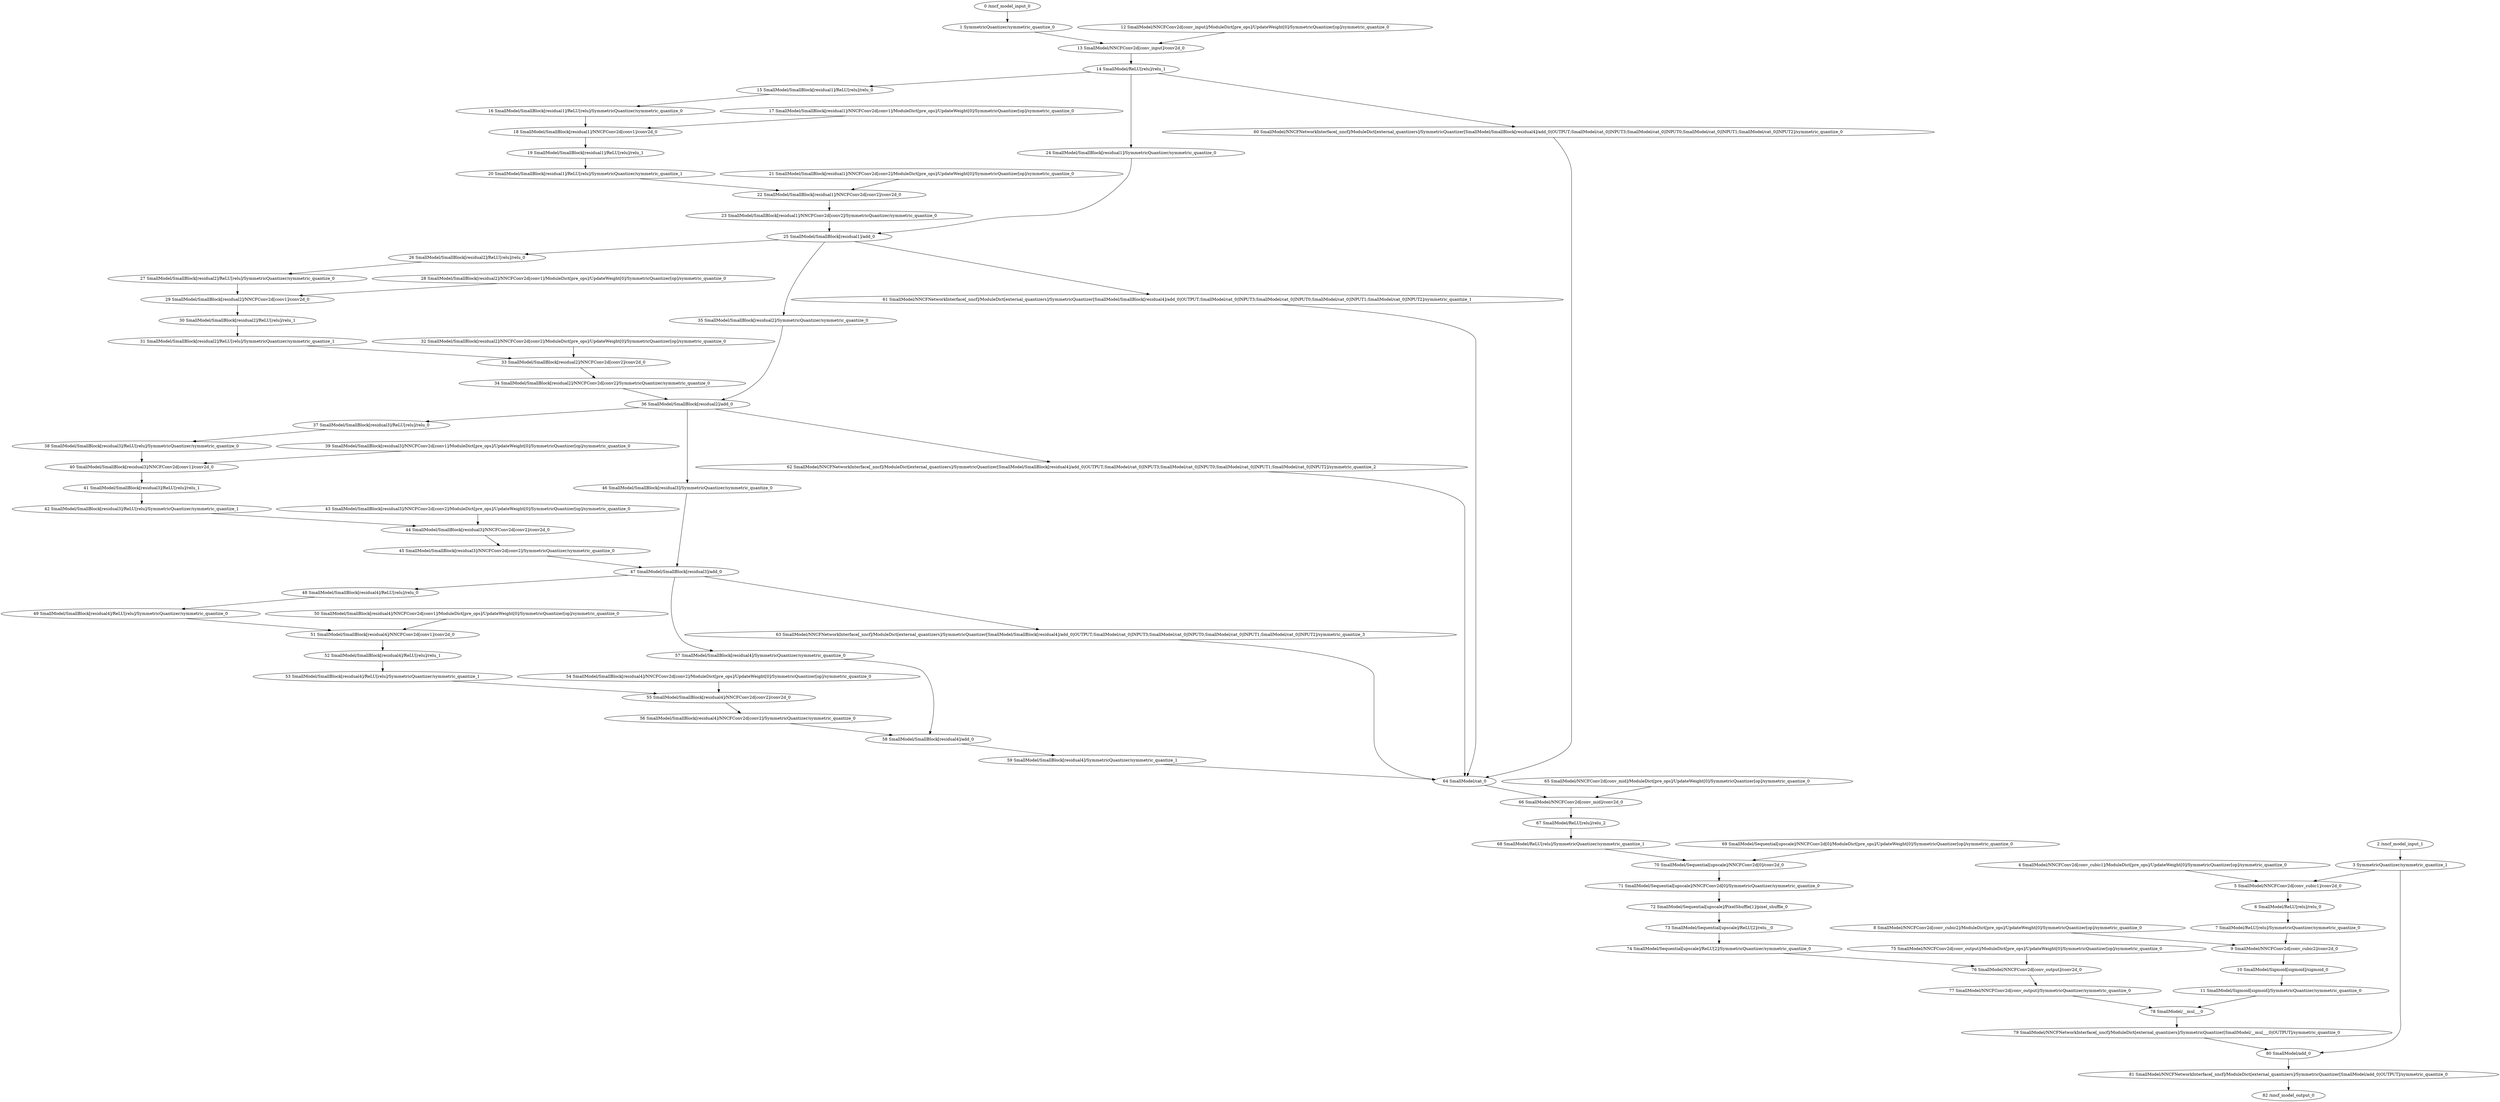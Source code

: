 strict digraph  {
"0 /nncf_model_input_0" [id=0, type=nncf_model_input];
"1 SymmetricQuantizer/symmetric_quantize_0" [id=1, type=symmetric_quantize];
"2 /nncf_model_input_1" [id=2, type=nncf_model_input];
"3 SymmetricQuantizer/symmetric_quantize_1" [id=3, type=symmetric_quantize];
"4 SmallModel/NNCFConv2d[conv_cubic1]/ModuleDict[pre_ops]/UpdateWeight[0]/SymmetricQuantizer[op]/symmetric_quantize_0" [id=4, type=symmetric_quantize];
"5 SmallModel/NNCFConv2d[conv_cubic1]/conv2d_0" [id=5, type=conv2d];
"6 SmallModel/ReLU[relu]/relu_0" [id=6, type=relu];
"7 SmallModel/ReLU[relu]/SymmetricQuantizer/symmetric_quantize_0" [id=7, type=symmetric_quantize];
"8 SmallModel/NNCFConv2d[conv_cubic2]/ModuleDict[pre_ops]/UpdateWeight[0]/SymmetricQuantizer[op]/symmetric_quantize_0" [id=8, type=symmetric_quantize];
"9 SmallModel/NNCFConv2d[conv_cubic2]/conv2d_0" [id=9, type=conv2d];
"10 SmallModel/Sigmoid[sigmoid]/sigmoid_0" [id=10, type=sigmoid];
"11 SmallModel/Sigmoid[sigmoid]/SymmetricQuantizer/symmetric_quantize_0" [id=11, type=symmetric_quantize];
"12 SmallModel/NNCFConv2d[conv_input]/ModuleDict[pre_ops]/UpdateWeight[0]/SymmetricQuantizer[op]/symmetric_quantize_0" [id=12, type=symmetric_quantize];
"13 SmallModel/NNCFConv2d[conv_input]/conv2d_0" [id=13, type=conv2d];
"14 SmallModel/ReLU[relu]/relu_1" [id=14, type=relu];
"15 SmallModel/SmallBlock[residual1]/ReLU[relu]/relu_0" [id=15, type=relu];
"16 SmallModel/SmallBlock[residual1]/ReLU[relu]/SymmetricQuantizer/symmetric_quantize_0" [id=16, type=symmetric_quantize];
"17 SmallModel/SmallBlock[residual1]/NNCFConv2d[conv1]/ModuleDict[pre_ops]/UpdateWeight[0]/SymmetricQuantizer[op]/symmetric_quantize_0" [id=17, type=symmetric_quantize];
"18 SmallModel/SmallBlock[residual1]/NNCFConv2d[conv1]/conv2d_0" [id=18, type=conv2d];
"19 SmallModel/SmallBlock[residual1]/ReLU[relu]/relu_1" [id=19, type=relu];
"20 SmallModel/SmallBlock[residual1]/ReLU[relu]/SymmetricQuantizer/symmetric_quantize_1" [id=20, type=symmetric_quantize];
"21 SmallModel/SmallBlock[residual1]/NNCFConv2d[conv2]/ModuleDict[pre_ops]/UpdateWeight[0]/SymmetricQuantizer[op]/symmetric_quantize_0" [id=21, type=symmetric_quantize];
"22 SmallModel/SmallBlock[residual1]/NNCFConv2d[conv2]/conv2d_0" [id=22, type=conv2d];
"23 SmallModel/SmallBlock[residual1]/NNCFConv2d[conv2]/SymmetricQuantizer/symmetric_quantize_0" [id=23, type=symmetric_quantize];
"24 SmallModel/SmallBlock[residual1]/SymmetricQuantizer/symmetric_quantize_0" [id=24, type=symmetric_quantize];
"25 SmallModel/SmallBlock[residual1]/add_0" [id=25, type=add];
"26 SmallModel/SmallBlock[residual2]/ReLU[relu]/relu_0" [id=26, type=relu];
"27 SmallModel/SmallBlock[residual2]/ReLU[relu]/SymmetricQuantizer/symmetric_quantize_0" [id=27, type=symmetric_quantize];
"28 SmallModel/SmallBlock[residual2]/NNCFConv2d[conv1]/ModuleDict[pre_ops]/UpdateWeight[0]/SymmetricQuantizer[op]/symmetric_quantize_0" [id=28, type=symmetric_quantize];
"29 SmallModel/SmallBlock[residual2]/NNCFConv2d[conv1]/conv2d_0" [id=29, type=conv2d];
"30 SmallModel/SmallBlock[residual2]/ReLU[relu]/relu_1" [id=30, type=relu];
"31 SmallModel/SmallBlock[residual2]/ReLU[relu]/SymmetricQuantizer/symmetric_quantize_1" [id=31, type=symmetric_quantize];
"32 SmallModel/SmallBlock[residual2]/NNCFConv2d[conv2]/ModuleDict[pre_ops]/UpdateWeight[0]/SymmetricQuantizer[op]/symmetric_quantize_0" [id=32, type=symmetric_quantize];
"33 SmallModel/SmallBlock[residual2]/NNCFConv2d[conv2]/conv2d_0" [id=33, type=conv2d];
"34 SmallModel/SmallBlock[residual2]/NNCFConv2d[conv2]/SymmetricQuantizer/symmetric_quantize_0" [id=34, type=symmetric_quantize];
"35 SmallModel/SmallBlock[residual2]/SymmetricQuantizer/symmetric_quantize_0" [id=35, type=symmetric_quantize];
"36 SmallModel/SmallBlock[residual2]/add_0" [id=36, type=add];
"37 SmallModel/SmallBlock[residual3]/ReLU[relu]/relu_0" [id=37, type=relu];
"38 SmallModel/SmallBlock[residual3]/ReLU[relu]/SymmetricQuantizer/symmetric_quantize_0" [id=38, type=symmetric_quantize];
"39 SmallModel/SmallBlock[residual3]/NNCFConv2d[conv1]/ModuleDict[pre_ops]/UpdateWeight[0]/SymmetricQuantizer[op]/symmetric_quantize_0" [id=39, type=symmetric_quantize];
"40 SmallModel/SmallBlock[residual3]/NNCFConv2d[conv1]/conv2d_0" [id=40, type=conv2d];
"41 SmallModel/SmallBlock[residual3]/ReLU[relu]/relu_1" [id=41, type=relu];
"42 SmallModel/SmallBlock[residual3]/ReLU[relu]/SymmetricQuantizer/symmetric_quantize_1" [id=42, type=symmetric_quantize];
"43 SmallModel/SmallBlock[residual3]/NNCFConv2d[conv2]/ModuleDict[pre_ops]/UpdateWeight[0]/SymmetricQuantizer[op]/symmetric_quantize_0" [id=43, type=symmetric_quantize];
"44 SmallModel/SmallBlock[residual3]/NNCFConv2d[conv2]/conv2d_0" [id=44, type=conv2d];
"45 SmallModel/SmallBlock[residual3]/NNCFConv2d[conv2]/SymmetricQuantizer/symmetric_quantize_0" [id=45, type=symmetric_quantize];
"46 SmallModel/SmallBlock[residual3]/SymmetricQuantizer/symmetric_quantize_0" [id=46, type=symmetric_quantize];
"47 SmallModel/SmallBlock[residual3]/add_0" [id=47, type=add];
"48 SmallModel/SmallBlock[residual4]/ReLU[relu]/relu_0" [id=48, type=relu];
"49 SmallModel/SmallBlock[residual4]/ReLU[relu]/SymmetricQuantizer/symmetric_quantize_0" [id=49, type=symmetric_quantize];
"50 SmallModel/SmallBlock[residual4]/NNCFConv2d[conv1]/ModuleDict[pre_ops]/UpdateWeight[0]/SymmetricQuantizer[op]/symmetric_quantize_0" [id=50, type=symmetric_quantize];
"51 SmallModel/SmallBlock[residual4]/NNCFConv2d[conv1]/conv2d_0" [id=51, type=conv2d];
"52 SmallModel/SmallBlock[residual4]/ReLU[relu]/relu_1" [id=52, type=relu];
"53 SmallModel/SmallBlock[residual4]/ReLU[relu]/SymmetricQuantizer/symmetric_quantize_1" [id=53, type=symmetric_quantize];
"54 SmallModel/SmallBlock[residual4]/NNCFConv2d[conv2]/ModuleDict[pre_ops]/UpdateWeight[0]/SymmetricQuantizer[op]/symmetric_quantize_0" [id=54, type=symmetric_quantize];
"55 SmallModel/SmallBlock[residual4]/NNCFConv2d[conv2]/conv2d_0" [id=55, type=conv2d];
"56 SmallModel/SmallBlock[residual4]/NNCFConv2d[conv2]/SymmetricQuantizer/symmetric_quantize_0" [id=56, type=symmetric_quantize];
"57 SmallModel/SmallBlock[residual4]/SymmetricQuantizer/symmetric_quantize_0" [id=57, type=symmetric_quantize];
"58 SmallModel/SmallBlock[residual4]/add_0" [id=58, type=add];
"59 SmallModel/SmallBlock[residual4]/SymmetricQuantizer/symmetric_quantize_1" [id=59, type=symmetric_quantize];
"60 SmallModel/NNCFNetworkInterface[_nncf]/ModuleDict[external_quantizers]/SymmetricQuantizer[SmallModel/SmallBlock[residual4]/add_0|OUTPUT;SmallModel/cat_0|INPUT3;SmallModel/cat_0|INPUT0;SmallModel/cat_0|INPUT1;SmallModel/cat_0|INPUT2]/symmetric_quantize_0" [id=60, type=symmetric_quantize];
"61 SmallModel/NNCFNetworkInterface[_nncf]/ModuleDict[external_quantizers]/SymmetricQuantizer[SmallModel/SmallBlock[residual4]/add_0|OUTPUT;SmallModel/cat_0|INPUT3;SmallModel/cat_0|INPUT0;SmallModel/cat_0|INPUT1;SmallModel/cat_0|INPUT2]/symmetric_quantize_1" [id=61, type=symmetric_quantize];
"62 SmallModel/NNCFNetworkInterface[_nncf]/ModuleDict[external_quantizers]/SymmetricQuantizer[SmallModel/SmallBlock[residual4]/add_0|OUTPUT;SmallModel/cat_0|INPUT3;SmallModel/cat_0|INPUT0;SmallModel/cat_0|INPUT1;SmallModel/cat_0|INPUT2]/symmetric_quantize_2" [id=62, type=symmetric_quantize];
"63 SmallModel/NNCFNetworkInterface[_nncf]/ModuleDict[external_quantizers]/SymmetricQuantizer[SmallModel/SmallBlock[residual4]/add_0|OUTPUT;SmallModel/cat_0|INPUT3;SmallModel/cat_0|INPUT0;SmallModel/cat_0|INPUT1;SmallModel/cat_0|INPUT2]/symmetric_quantize_3" [id=63, type=symmetric_quantize];
"64 SmallModel/cat_0" [id=64, type=cat];
"65 SmallModel/NNCFConv2d[conv_mid]/ModuleDict[pre_ops]/UpdateWeight[0]/SymmetricQuantizer[op]/symmetric_quantize_0" [id=65, type=symmetric_quantize];
"66 SmallModel/NNCFConv2d[conv_mid]/conv2d_0" [id=66, type=conv2d];
"67 SmallModel/ReLU[relu]/relu_2" [id=67, type=relu];
"68 SmallModel/ReLU[relu]/SymmetricQuantizer/symmetric_quantize_1" [id=68, type=symmetric_quantize];
"69 SmallModel/Sequential[upscale]/NNCFConv2d[0]/ModuleDict[pre_ops]/UpdateWeight[0]/SymmetricQuantizer[op]/symmetric_quantize_0" [id=69, type=symmetric_quantize];
"70 SmallModel/Sequential[upscale]/NNCFConv2d[0]/conv2d_0" [id=70, type=conv2d];
"71 SmallModel/Sequential[upscale]/NNCFConv2d[0]/SymmetricQuantizer/symmetric_quantize_0" [id=71, type=symmetric_quantize];
"72 SmallModel/Sequential[upscale]/PixelShuffle[1]/pixel_shuffle_0" [id=72, type=pixel_shuffle];
"73 SmallModel/Sequential[upscale]/ReLU[2]/relu__0" [id=73, type=relu_];
"74 SmallModel/Sequential[upscale]/ReLU[2]/SymmetricQuantizer/symmetric_quantize_0" [id=74, type=symmetric_quantize];
"75 SmallModel/NNCFConv2d[conv_output]/ModuleDict[pre_ops]/UpdateWeight[0]/SymmetricQuantizer[op]/symmetric_quantize_0" [id=75, type=symmetric_quantize];
"76 SmallModel/NNCFConv2d[conv_output]/conv2d_0" [id=76, type=conv2d];
"77 SmallModel/NNCFConv2d[conv_output]/SymmetricQuantizer/symmetric_quantize_0" [id=77, type=symmetric_quantize];
"78 SmallModel/__mul___0" [id=78, type=__mul__];
"79 SmallModel/NNCFNetworkInterface[_nncf]/ModuleDict[external_quantizers]/SymmetricQuantizer[SmallModel/__mul___0|OUTPUT]/symmetric_quantize_0" [id=79, type=symmetric_quantize];
"80 SmallModel/add_0" [id=80, type=add];
"81 SmallModel/NNCFNetworkInterface[_nncf]/ModuleDict[external_quantizers]/SymmetricQuantizer[SmallModel/add_0|OUTPUT]/symmetric_quantize_0" [id=81, type=symmetric_quantize];
"82 /nncf_model_output_0" [id=82, type=nncf_model_output];
"0 /nncf_model_input_0" -> "1 SymmetricQuantizer/symmetric_quantize_0";
"1 SymmetricQuantizer/symmetric_quantize_0" -> "13 SmallModel/NNCFConv2d[conv_input]/conv2d_0";
"2 /nncf_model_input_1" -> "3 SymmetricQuantizer/symmetric_quantize_1";
"3 SymmetricQuantizer/symmetric_quantize_1" -> "5 SmallModel/NNCFConv2d[conv_cubic1]/conv2d_0";
"3 SymmetricQuantizer/symmetric_quantize_1" -> "80 SmallModel/add_0";
"4 SmallModel/NNCFConv2d[conv_cubic1]/ModuleDict[pre_ops]/UpdateWeight[0]/SymmetricQuantizer[op]/symmetric_quantize_0" -> "5 SmallModel/NNCFConv2d[conv_cubic1]/conv2d_0";
"5 SmallModel/NNCFConv2d[conv_cubic1]/conv2d_0" -> "6 SmallModel/ReLU[relu]/relu_0";
"6 SmallModel/ReLU[relu]/relu_0" -> "7 SmallModel/ReLU[relu]/SymmetricQuantizer/symmetric_quantize_0";
"7 SmallModel/ReLU[relu]/SymmetricQuantizer/symmetric_quantize_0" -> "9 SmallModel/NNCFConv2d[conv_cubic2]/conv2d_0";
"8 SmallModel/NNCFConv2d[conv_cubic2]/ModuleDict[pre_ops]/UpdateWeight[0]/SymmetricQuantizer[op]/symmetric_quantize_0" -> "9 SmallModel/NNCFConv2d[conv_cubic2]/conv2d_0";
"9 SmallModel/NNCFConv2d[conv_cubic2]/conv2d_0" -> "10 SmallModel/Sigmoid[sigmoid]/sigmoid_0";
"10 SmallModel/Sigmoid[sigmoid]/sigmoid_0" -> "11 SmallModel/Sigmoid[sigmoid]/SymmetricQuantizer/symmetric_quantize_0";
"11 SmallModel/Sigmoid[sigmoid]/SymmetricQuantizer/symmetric_quantize_0" -> "78 SmallModel/__mul___0";
"12 SmallModel/NNCFConv2d[conv_input]/ModuleDict[pre_ops]/UpdateWeight[0]/SymmetricQuantizer[op]/symmetric_quantize_0" -> "13 SmallModel/NNCFConv2d[conv_input]/conv2d_0";
"13 SmallModel/NNCFConv2d[conv_input]/conv2d_0" -> "14 SmallModel/ReLU[relu]/relu_1";
"14 SmallModel/ReLU[relu]/relu_1" -> "15 SmallModel/SmallBlock[residual1]/ReLU[relu]/relu_0";
"14 SmallModel/ReLU[relu]/relu_1" -> "24 SmallModel/SmallBlock[residual1]/SymmetricQuantizer/symmetric_quantize_0";
"14 SmallModel/ReLU[relu]/relu_1" -> "60 SmallModel/NNCFNetworkInterface[_nncf]/ModuleDict[external_quantizers]/SymmetricQuantizer[SmallModel/SmallBlock[residual4]/add_0|OUTPUT;SmallModel/cat_0|INPUT3;SmallModel/cat_0|INPUT0;SmallModel/cat_0|INPUT1;SmallModel/cat_0|INPUT2]/symmetric_quantize_0";
"15 SmallModel/SmallBlock[residual1]/ReLU[relu]/relu_0" -> "16 SmallModel/SmallBlock[residual1]/ReLU[relu]/SymmetricQuantizer/symmetric_quantize_0";
"16 SmallModel/SmallBlock[residual1]/ReLU[relu]/SymmetricQuantizer/symmetric_quantize_0" -> "18 SmallModel/SmallBlock[residual1]/NNCFConv2d[conv1]/conv2d_0";
"17 SmallModel/SmallBlock[residual1]/NNCFConv2d[conv1]/ModuleDict[pre_ops]/UpdateWeight[0]/SymmetricQuantizer[op]/symmetric_quantize_0" -> "18 SmallModel/SmallBlock[residual1]/NNCFConv2d[conv1]/conv2d_0";
"18 SmallModel/SmallBlock[residual1]/NNCFConv2d[conv1]/conv2d_0" -> "19 SmallModel/SmallBlock[residual1]/ReLU[relu]/relu_1";
"19 SmallModel/SmallBlock[residual1]/ReLU[relu]/relu_1" -> "20 SmallModel/SmallBlock[residual1]/ReLU[relu]/SymmetricQuantizer/symmetric_quantize_1";
"20 SmallModel/SmallBlock[residual1]/ReLU[relu]/SymmetricQuantizer/symmetric_quantize_1" -> "22 SmallModel/SmallBlock[residual1]/NNCFConv2d[conv2]/conv2d_0";
"21 SmallModel/SmallBlock[residual1]/NNCFConv2d[conv2]/ModuleDict[pre_ops]/UpdateWeight[0]/SymmetricQuantizer[op]/symmetric_quantize_0" -> "22 SmallModel/SmallBlock[residual1]/NNCFConv2d[conv2]/conv2d_0";
"22 SmallModel/SmallBlock[residual1]/NNCFConv2d[conv2]/conv2d_0" -> "23 SmallModel/SmallBlock[residual1]/NNCFConv2d[conv2]/SymmetricQuantizer/symmetric_quantize_0";
"23 SmallModel/SmallBlock[residual1]/NNCFConv2d[conv2]/SymmetricQuantizer/symmetric_quantize_0" -> "25 SmallModel/SmallBlock[residual1]/add_0";
"24 SmallModel/SmallBlock[residual1]/SymmetricQuantizer/symmetric_quantize_0" -> "25 SmallModel/SmallBlock[residual1]/add_0";
"25 SmallModel/SmallBlock[residual1]/add_0" -> "26 SmallModel/SmallBlock[residual2]/ReLU[relu]/relu_0";
"25 SmallModel/SmallBlock[residual1]/add_0" -> "35 SmallModel/SmallBlock[residual2]/SymmetricQuantizer/symmetric_quantize_0";
"25 SmallModel/SmallBlock[residual1]/add_0" -> "61 SmallModel/NNCFNetworkInterface[_nncf]/ModuleDict[external_quantizers]/SymmetricQuantizer[SmallModel/SmallBlock[residual4]/add_0|OUTPUT;SmallModel/cat_0|INPUT3;SmallModel/cat_0|INPUT0;SmallModel/cat_0|INPUT1;SmallModel/cat_0|INPUT2]/symmetric_quantize_1";
"26 SmallModel/SmallBlock[residual2]/ReLU[relu]/relu_0" -> "27 SmallModel/SmallBlock[residual2]/ReLU[relu]/SymmetricQuantizer/symmetric_quantize_0";
"27 SmallModel/SmallBlock[residual2]/ReLU[relu]/SymmetricQuantizer/symmetric_quantize_0" -> "29 SmallModel/SmallBlock[residual2]/NNCFConv2d[conv1]/conv2d_0";
"28 SmallModel/SmallBlock[residual2]/NNCFConv2d[conv1]/ModuleDict[pre_ops]/UpdateWeight[0]/SymmetricQuantizer[op]/symmetric_quantize_0" -> "29 SmallModel/SmallBlock[residual2]/NNCFConv2d[conv1]/conv2d_0";
"29 SmallModel/SmallBlock[residual2]/NNCFConv2d[conv1]/conv2d_0" -> "30 SmallModel/SmallBlock[residual2]/ReLU[relu]/relu_1";
"30 SmallModel/SmallBlock[residual2]/ReLU[relu]/relu_1" -> "31 SmallModel/SmallBlock[residual2]/ReLU[relu]/SymmetricQuantizer/symmetric_quantize_1";
"31 SmallModel/SmallBlock[residual2]/ReLU[relu]/SymmetricQuantizer/symmetric_quantize_1" -> "33 SmallModel/SmallBlock[residual2]/NNCFConv2d[conv2]/conv2d_0";
"32 SmallModel/SmallBlock[residual2]/NNCFConv2d[conv2]/ModuleDict[pre_ops]/UpdateWeight[0]/SymmetricQuantizer[op]/symmetric_quantize_0" -> "33 SmallModel/SmallBlock[residual2]/NNCFConv2d[conv2]/conv2d_0";
"33 SmallModel/SmallBlock[residual2]/NNCFConv2d[conv2]/conv2d_0" -> "34 SmallModel/SmallBlock[residual2]/NNCFConv2d[conv2]/SymmetricQuantizer/symmetric_quantize_0";
"34 SmallModel/SmallBlock[residual2]/NNCFConv2d[conv2]/SymmetricQuantizer/symmetric_quantize_0" -> "36 SmallModel/SmallBlock[residual2]/add_0";
"35 SmallModel/SmallBlock[residual2]/SymmetricQuantizer/symmetric_quantize_0" -> "36 SmallModel/SmallBlock[residual2]/add_0";
"36 SmallModel/SmallBlock[residual2]/add_0" -> "37 SmallModel/SmallBlock[residual3]/ReLU[relu]/relu_0";
"36 SmallModel/SmallBlock[residual2]/add_0" -> "46 SmallModel/SmallBlock[residual3]/SymmetricQuantizer/symmetric_quantize_0";
"36 SmallModel/SmallBlock[residual2]/add_0" -> "62 SmallModel/NNCFNetworkInterface[_nncf]/ModuleDict[external_quantizers]/SymmetricQuantizer[SmallModel/SmallBlock[residual4]/add_0|OUTPUT;SmallModel/cat_0|INPUT3;SmallModel/cat_0|INPUT0;SmallModel/cat_0|INPUT1;SmallModel/cat_0|INPUT2]/symmetric_quantize_2";
"37 SmallModel/SmallBlock[residual3]/ReLU[relu]/relu_0" -> "38 SmallModel/SmallBlock[residual3]/ReLU[relu]/SymmetricQuantizer/symmetric_quantize_0";
"38 SmallModel/SmallBlock[residual3]/ReLU[relu]/SymmetricQuantizer/symmetric_quantize_0" -> "40 SmallModel/SmallBlock[residual3]/NNCFConv2d[conv1]/conv2d_0";
"39 SmallModel/SmallBlock[residual3]/NNCFConv2d[conv1]/ModuleDict[pre_ops]/UpdateWeight[0]/SymmetricQuantizer[op]/symmetric_quantize_0" -> "40 SmallModel/SmallBlock[residual3]/NNCFConv2d[conv1]/conv2d_0";
"40 SmallModel/SmallBlock[residual3]/NNCFConv2d[conv1]/conv2d_0" -> "41 SmallModel/SmallBlock[residual3]/ReLU[relu]/relu_1";
"41 SmallModel/SmallBlock[residual3]/ReLU[relu]/relu_1" -> "42 SmallModel/SmallBlock[residual3]/ReLU[relu]/SymmetricQuantizer/symmetric_quantize_1";
"42 SmallModel/SmallBlock[residual3]/ReLU[relu]/SymmetricQuantizer/symmetric_quantize_1" -> "44 SmallModel/SmallBlock[residual3]/NNCFConv2d[conv2]/conv2d_0";
"43 SmallModel/SmallBlock[residual3]/NNCFConv2d[conv2]/ModuleDict[pre_ops]/UpdateWeight[0]/SymmetricQuantizer[op]/symmetric_quantize_0" -> "44 SmallModel/SmallBlock[residual3]/NNCFConv2d[conv2]/conv2d_0";
"44 SmallModel/SmallBlock[residual3]/NNCFConv2d[conv2]/conv2d_0" -> "45 SmallModel/SmallBlock[residual3]/NNCFConv2d[conv2]/SymmetricQuantizer/symmetric_quantize_0";
"45 SmallModel/SmallBlock[residual3]/NNCFConv2d[conv2]/SymmetricQuantizer/symmetric_quantize_0" -> "47 SmallModel/SmallBlock[residual3]/add_0";
"46 SmallModel/SmallBlock[residual3]/SymmetricQuantizer/symmetric_quantize_0" -> "47 SmallModel/SmallBlock[residual3]/add_0";
"47 SmallModel/SmallBlock[residual3]/add_0" -> "48 SmallModel/SmallBlock[residual4]/ReLU[relu]/relu_0";
"47 SmallModel/SmallBlock[residual3]/add_0" -> "57 SmallModel/SmallBlock[residual4]/SymmetricQuantizer/symmetric_quantize_0";
"47 SmallModel/SmallBlock[residual3]/add_0" -> "63 SmallModel/NNCFNetworkInterface[_nncf]/ModuleDict[external_quantizers]/SymmetricQuantizer[SmallModel/SmallBlock[residual4]/add_0|OUTPUT;SmallModel/cat_0|INPUT3;SmallModel/cat_0|INPUT0;SmallModel/cat_0|INPUT1;SmallModel/cat_0|INPUT2]/symmetric_quantize_3";
"48 SmallModel/SmallBlock[residual4]/ReLU[relu]/relu_0" -> "49 SmallModel/SmallBlock[residual4]/ReLU[relu]/SymmetricQuantizer/symmetric_quantize_0";
"49 SmallModel/SmallBlock[residual4]/ReLU[relu]/SymmetricQuantizer/symmetric_quantize_0" -> "51 SmallModel/SmallBlock[residual4]/NNCFConv2d[conv1]/conv2d_0";
"50 SmallModel/SmallBlock[residual4]/NNCFConv2d[conv1]/ModuleDict[pre_ops]/UpdateWeight[0]/SymmetricQuantizer[op]/symmetric_quantize_0" -> "51 SmallModel/SmallBlock[residual4]/NNCFConv2d[conv1]/conv2d_0";
"51 SmallModel/SmallBlock[residual4]/NNCFConv2d[conv1]/conv2d_0" -> "52 SmallModel/SmallBlock[residual4]/ReLU[relu]/relu_1";
"52 SmallModel/SmallBlock[residual4]/ReLU[relu]/relu_1" -> "53 SmallModel/SmallBlock[residual4]/ReLU[relu]/SymmetricQuantizer/symmetric_quantize_1";
"53 SmallModel/SmallBlock[residual4]/ReLU[relu]/SymmetricQuantizer/symmetric_quantize_1" -> "55 SmallModel/SmallBlock[residual4]/NNCFConv2d[conv2]/conv2d_0";
"54 SmallModel/SmallBlock[residual4]/NNCFConv2d[conv2]/ModuleDict[pre_ops]/UpdateWeight[0]/SymmetricQuantizer[op]/symmetric_quantize_0" -> "55 SmallModel/SmallBlock[residual4]/NNCFConv2d[conv2]/conv2d_0";
"55 SmallModel/SmallBlock[residual4]/NNCFConv2d[conv2]/conv2d_0" -> "56 SmallModel/SmallBlock[residual4]/NNCFConv2d[conv2]/SymmetricQuantizer/symmetric_quantize_0";
"56 SmallModel/SmallBlock[residual4]/NNCFConv2d[conv2]/SymmetricQuantizer/symmetric_quantize_0" -> "58 SmallModel/SmallBlock[residual4]/add_0";
"57 SmallModel/SmallBlock[residual4]/SymmetricQuantizer/symmetric_quantize_0" -> "58 SmallModel/SmallBlock[residual4]/add_0";
"58 SmallModel/SmallBlock[residual4]/add_0" -> "59 SmallModel/SmallBlock[residual4]/SymmetricQuantizer/symmetric_quantize_1";
"59 SmallModel/SmallBlock[residual4]/SymmetricQuantizer/symmetric_quantize_1" -> "64 SmallModel/cat_0";
"60 SmallModel/NNCFNetworkInterface[_nncf]/ModuleDict[external_quantizers]/SymmetricQuantizer[SmallModel/SmallBlock[residual4]/add_0|OUTPUT;SmallModel/cat_0|INPUT3;SmallModel/cat_0|INPUT0;SmallModel/cat_0|INPUT1;SmallModel/cat_0|INPUT2]/symmetric_quantize_0" -> "64 SmallModel/cat_0";
"61 SmallModel/NNCFNetworkInterface[_nncf]/ModuleDict[external_quantizers]/SymmetricQuantizer[SmallModel/SmallBlock[residual4]/add_0|OUTPUT;SmallModel/cat_0|INPUT3;SmallModel/cat_0|INPUT0;SmallModel/cat_0|INPUT1;SmallModel/cat_0|INPUT2]/symmetric_quantize_1" -> "64 SmallModel/cat_0";
"62 SmallModel/NNCFNetworkInterface[_nncf]/ModuleDict[external_quantizers]/SymmetricQuantizer[SmallModel/SmallBlock[residual4]/add_0|OUTPUT;SmallModel/cat_0|INPUT3;SmallModel/cat_0|INPUT0;SmallModel/cat_0|INPUT1;SmallModel/cat_0|INPUT2]/symmetric_quantize_2" -> "64 SmallModel/cat_0";
"63 SmallModel/NNCFNetworkInterface[_nncf]/ModuleDict[external_quantizers]/SymmetricQuantizer[SmallModel/SmallBlock[residual4]/add_0|OUTPUT;SmallModel/cat_0|INPUT3;SmallModel/cat_0|INPUT0;SmallModel/cat_0|INPUT1;SmallModel/cat_0|INPUT2]/symmetric_quantize_3" -> "64 SmallModel/cat_0";
"64 SmallModel/cat_0" -> "66 SmallModel/NNCFConv2d[conv_mid]/conv2d_0";
"65 SmallModel/NNCFConv2d[conv_mid]/ModuleDict[pre_ops]/UpdateWeight[0]/SymmetricQuantizer[op]/symmetric_quantize_0" -> "66 SmallModel/NNCFConv2d[conv_mid]/conv2d_0";
"66 SmallModel/NNCFConv2d[conv_mid]/conv2d_0" -> "67 SmallModel/ReLU[relu]/relu_2";
"67 SmallModel/ReLU[relu]/relu_2" -> "68 SmallModel/ReLU[relu]/SymmetricQuantizer/symmetric_quantize_1";
"68 SmallModel/ReLU[relu]/SymmetricQuantizer/symmetric_quantize_1" -> "70 SmallModel/Sequential[upscale]/NNCFConv2d[0]/conv2d_0";
"69 SmallModel/Sequential[upscale]/NNCFConv2d[0]/ModuleDict[pre_ops]/UpdateWeight[0]/SymmetricQuantizer[op]/symmetric_quantize_0" -> "70 SmallModel/Sequential[upscale]/NNCFConv2d[0]/conv2d_0";
"70 SmallModel/Sequential[upscale]/NNCFConv2d[0]/conv2d_0" -> "71 SmallModel/Sequential[upscale]/NNCFConv2d[0]/SymmetricQuantizer/symmetric_quantize_0";
"71 SmallModel/Sequential[upscale]/NNCFConv2d[0]/SymmetricQuantizer/symmetric_quantize_0" -> "72 SmallModel/Sequential[upscale]/PixelShuffle[1]/pixel_shuffle_0";
"72 SmallModel/Sequential[upscale]/PixelShuffle[1]/pixel_shuffle_0" -> "73 SmallModel/Sequential[upscale]/ReLU[2]/relu__0";
"73 SmallModel/Sequential[upscale]/ReLU[2]/relu__0" -> "74 SmallModel/Sequential[upscale]/ReLU[2]/SymmetricQuantizer/symmetric_quantize_0";
"74 SmallModel/Sequential[upscale]/ReLU[2]/SymmetricQuantizer/symmetric_quantize_0" -> "76 SmallModel/NNCFConv2d[conv_output]/conv2d_0";
"75 SmallModel/NNCFConv2d[conv_output]/ModuleDict[pre_ops]/UpdateWeight[0]/SymmetricQuantizer[op]/symmetric_quantize_0" -> "76 SmallModel/NNCFConv2d[conv_output]/conv2d_0";
"76 SmallModel/NNCFConv2d[conv_output]/conv2d_0" -> "77 SmallModel/NNCFConv2d[conv_output]/SymmetricQuantizer/symmetric_quantize_0";
"77 SmallModel/NNCFConv2d[conv_output]/SymmetricQuantizer/symmetric_quantize_0" -> "78 SmallModel/__mul___0";
"78 SmallModel/__mul___0" -> "79 SmallModel/NNCFNetworkInterface[_nncf]/ModuleDict[external_quantizers]/SymmetricQuantizer[SmallModel/__mul___0|OUTPUT]/symmetric_quantize_0";
"79 SmallModel/NNCFNetworkInterface[_nncf]/ModuleDict[external_quantizers]/SymmetricQuantizer[SmallModel/__mul___0|OUTPUT]/symmetric_quantize_0" -> "80 SmallModel/add_0";
"80 SmallModel/add_0" -> "81 SmallModel/NNCFNetworkInterface[_nncf]/ModuleDict[external_quantizers]/SymmetricQuantizer[SmallModel/add_0|OUTPUT]/symmetric_quantize_0";
"81 SmallModel/NNCFNetworkInterface[_nncf]/ModuleDict[external_quantizers]/SymmetricQuantizer[SmallModel/add_0|OUTPUT]/symmetric_quantize_0" -> "82 /nncf_model_output_0";
}
